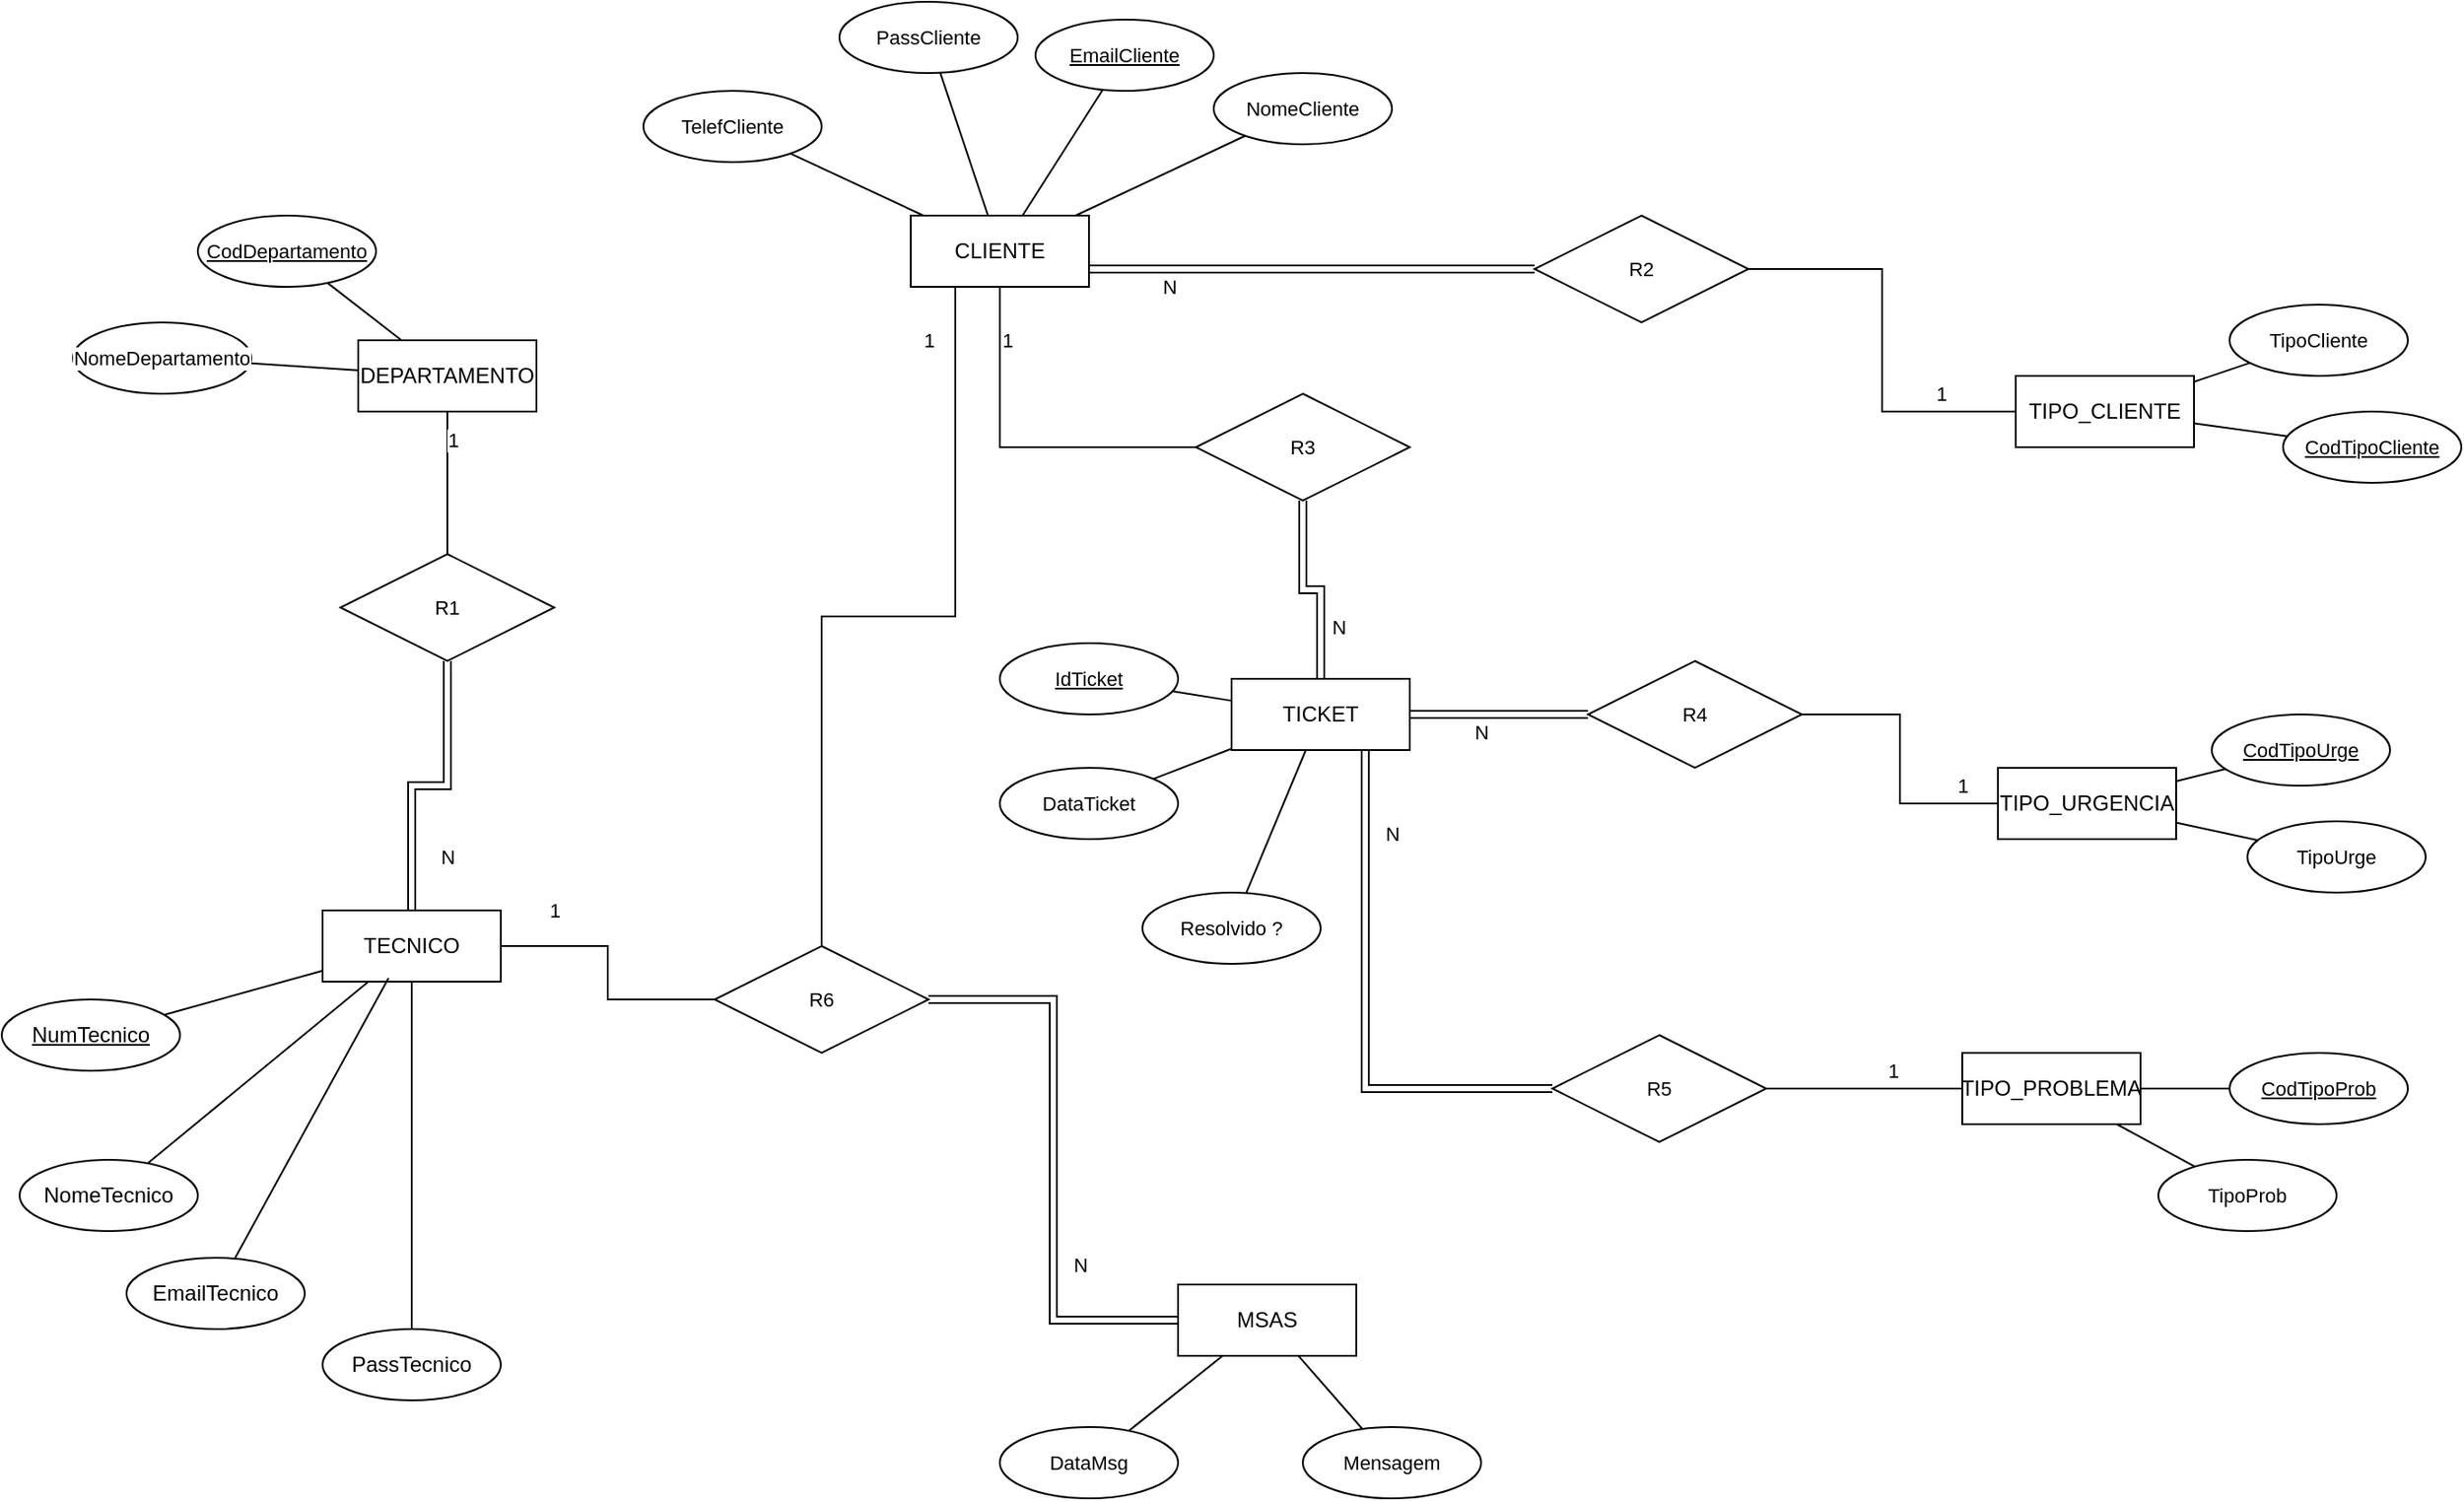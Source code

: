 <mxfile version="28.2.5">
  <diagram name="Página-1" id="FQ1c7I9twIS5Sq4vZ66V">
    <mxGraphModel dx="2310" dy="944" grid="1" gridSize="10" guides="1" tooltips="1" connect="1" arrows="1" fold="1" page="1" pageScale="1" pageWidth="827" pageHeight="1169" math="0" shadow="0">
      <root>
        <mxCell id="0" />
        <mxCell id="1" parent="0" />
        <mxCell id="I4Ivyc5nr6ezCGU0jaoF-1" value="DEPARTAMENTO" style="whiteSpace=wrap;html=1;align=center;" parent="1" vertex="1">
          <mxGeometry x="-60" y="240" width="100" height="40" as="geometry" />
        </mxCell>
        <mxCell id="I4Ivyc5nr6ezCGU0jaoF-2" value="TECNICO" style="whiteSpace=wrap;html=1;align=center;" parent="1" vertex="1">
          <mxGeometry x="-80" y="560" width="100" height="40" as="geometry" />
        </mxCell>
        <mxCell id="I4Ivyc5nr6ezCGU0jaoF-3" value="CLIENTE" style="whiteSpace=wrap;html=1;align=center;" parent="1" vertex="1">
          <mxGeometry x="250" y="170" width="100" height="40" as="geometry" />
        </mxCell>
        <mxCell id="I4Ivyc5nr6ezCGU0jaoF-4" value="TIPO_CLIENTE" style="whiteSpace=wrap;html=1;align=center;" parent="1" vertex="1">
          <mxGeometry x="870" y="260" width="100" height="40" as="geometry" />
        </mxCell>
        <mxCell id="I4Ivyc5nr6ezCGU0jaoF-5" value="TIPO_URGENCIA" style="whiteSpace=wrap;html=1;align=center;" parent="1" vertex="1">
          <mxGeometry x="860" y="480" width="100" height="40" as="geometry" />
        </mxCell>
        <mxCell id="I4Ivyc5nr6ezCGU0jaoF-6" value="TIPO_PROBLEMA" style="whiteSpace=wrap;html=1;align=center;" parent="1" vertex="1">
          <mxGeometry x="840" y="640" width="100" height="40" as="geometry" />
        </mxCell>
        <mxCell id="I4Ivyc5nr6ezCGU0jaoF-7" value="TICKET" style="whiteSpace=wrap;html=1;align=center;" parent="1" vertex="1">
          <mxGeometry x="430" y="430" width="100" height="40" as="geometry" />
        </mxCell>
        <mxCell id="I4Ivyc5nr6ezCGU0jaoF-8" value="MSAS" style="whiteSpace=wrap;html=1;align=center;" parent="1" vertex="1">
          <mxGeometry x="400" y="770" width="100" height="40" as="geometry" />
        </mxCell>
        <mxCell id="I4Ivyc5nr6ezCGU0jaoF-16" style="edgeStyle=none;shape=connector;rounded=0;orthogonalLoop=1;jettySize=auto;html=1;strokeColor=default;align=center;verticalAlign=middle;fontFamily=Helvetica;fontSize=11;fontColor=default;labelBackgroundColor=default;endArrow=none;endFill=0;" parent="1" source="I4Ivyc5nr6ezCGU0jaoF-9" target="I4Ivyc5nr6ezCGU0jaoF-2" edge="1">
          <mxGeometry relative="1" as="geometry" />
        </mxCell>
        <mxCell id="I4Ivyc5nr6ezCGU0jaoF-9" value="NumTecnico" style="ellipse;whiteSpace=wrap;html=1;align=center;fontStyle=4;" parent="1" vertex="1">
          <mxGeometry x="-260" y="610" width="100" height="40" as="geometry" />
        </mxCell>
        <mxCell id="I4Ivyc5nr6ezCGU0jaoF-15" style="edgeStyle=none;shape=connector;rounded=0;orthogonalLoop=1;jettySize=auto;html=1;strokeColor=default;align=center;verticalAlign=middle;fontFamily=Helvetica;fontSize=11;fontColor=default;labelBackgroundColor=default;endArrow=none;endFill=0;" parent="1" source="I4Ivyc5nr6ezCGU0jaoF-10" target="I4Ivyc5nr6ezCGU0jaoF-2" edge="1">
          <mxGeometry relative="1" as="geometry" />
        </mxCell>
        <mxCell id="I4Ivyc5nr6ezCGU0jaoF-10" value="NomeTecnico" style="ellipse;whiteSpace=wrap;html=1;align=center;" parent="1" vertex="1">
          <mxGeometry x="-250" y="700" width="100" height="40" as="geometry" />
        </mxCell>
        <mxCell id="I4Ivyc5nr6ezCGU0jaoF-11" value="EmailTecnico" style="ellipse;whiteSpace=wrap;html=1;align=center;" parent="1" vertex="1">
          <mxGeometry x="-190" y="755" width="100" height="40" as="geometry" />
        </mxCell>
        <mxCell id="I4Ivyc5nr6ezCGU0jaoF-14" style="edgeStyle=none;shape=connector;rounded=0;orthogonalLoop=1;jettySize=auto;html=1;strokeColor=default;align=center;verticalAlign=middle;fontFamily=Helvetica;fontSize=11;fontColor=default;labelBackgroundColor=default;endArrow=none;endFill=0;" parent="1" source="I4Ivyc5nr6ezCGU0jaoF-12" target="I4Ivyc5nr6ezCGU0jaoF-2" edge="1">
          <mxGeometry relative="1" as="geometry" />
        </mxCell>
        <mxCell id="I4Ivyc5nr6ezCGU0jaoF-12" value="PassTecnico" style="ellipse;whiteSpace=wrap;html=1;align=center;" parent="1" vertex="1">
          <mxGeometry x="-80" y="795" width="100" height="40" as="geometry" />
        </mxCell>
        <mxCell id="I4Ivyc5nr6ezCGU0jaoF-13" style="rounded=0;orthogonalLoop=1;jettySize=auto;html=1;entryX=0.37;entryY=0.95;entryDx=0;entryDy=0;entryPerimeter=0;endArrow=none;endFill=0;" parent="1" source="I4Ivyc5nr6ezCGU0jaoF-11" target="I4Ivyc5nr6ezCGU0jaoF-2" edge="1">
          <mxGeometry relative="1" as="geometry" />
        </mxCell>
        <mxCell id="gHh-t5LjryJ9jWmuORSJ-4" style="edgeStyle=none;shape=connector;rounded=0;orthogonalLoop=1;jettySize=auto;html=1;strokeColor=default;align=center;verticalAlign=middle;fontFamily=Helvetica;fontSize=11;fontColor=default;labelBackgroundColor=default;endArrow=none;endFill=0;" edge="1" parent="1" source="gHh-t5LjryJ9jWmuORSJ-1" target="I4Ivyc5nr6ezCGU0jaoF-8">
          <mxGeometry relative="1" as="geometry" />
        </mxCell>
        <mxCell id="gHh-t5LjryJ9jWmuORSJ-1" value="DataMsg" style="ellipse;whiteSpace=wrap;html=1;align=center;fontFamily=Helvetica;fontSize=11;fontColor=default;labelBackgroundColor=default;" vertex="1" parent="1">
          <mxGeometry x="300" y="850" width="100" height="40" as="geometry" />
        </mxCell>
        <mxCell id="gHh-t5LjryJ9jWmuORSJ-3" style="edgeStyle=none;shape=connector;rounded=0;orthogonalLoop=1;jettySize=auto;html=1;strokeColor=default;align=center;verticalAlign=middle;fontFamily=Helvetica;fontSize=11;fontColor=default;labelBackgroundColor=default;endArrow=none;endFill=0;" edge="1" parent="1" source="gHh-t5LjryJ9jWmuORSJ-2" target="I4Ivyc5nr6ezCGU0jaoF-8">
          <mxGeometry relative="1" as="geometry" />
        </mxCell>
        <mxCell id="gHh-t5LjryJ9jWmuORSJ-2" value="Mensagem" style="ellipse;whiteSpace=wrap;html=1;align=center;fontFamily=Helvetica;fontSize=11;fontColor=default;labelBackgroundColor=default;" vertex="1" parent="1">
          <mxGeometry x="470" y="850" width="100" height="40" as="geometry" />
        </mxCell>
        <mxCell id="gHh-t5LjryJ9jWmuORSJ-8" style="edgeStyle=none;shape=connector;rounded=0;orthogonalLoop=1;jettySize=auto;html=1;strokeColor=default;align=center;verticalAlign=middle;fontFamily=Helvetica;fontSize=11;fontColor=default;labelBackgroundColor=default;endArrow=none;endFill=0;" edge="1" parent="1" source="gHh-t5LjryJ9jWmuORSJ-5" target="I4Ivyc5nr6ezCGU0jaoF-6">
          <mxGeometry relative="1" as="geometry" />
        </mxCell>
        <mxCell id="gHh-t5LjryJ9jWmuORSJ-5" value="TipoProb" style="ellipse;whiteSpace=wrap;html=1;align=center;fontFamily=Helvetica;fontSize=11;fontColor=default;labelBackgroundColor=default;" vertex="1" parent="1">
          <mxGeometry x="950" y="700" width="100" height="40" as="geometry" />
        </mxCell>
        <mxCell id="gHh-t5LjryJ9jWmuORSJ-7" style="edgeStyle=none;shape=connector;rounded=0;orthogonalLoop=1;jettySize=auto;html=1;strokeColor=default;align=center;verticalAlign=middle;fontFamily=Helvetica;fontSize=11;fontColor=default;labelBackgroundColor=default;endArrow=none;endFill=0;" edge="1" parent="1" source="gHh-t5LjryJ9jWmuORSJ-6" target="I4Ivyc5nr6ezCGU0jaoF-6">
          <mxGeometry relative="1" as="geometry" />
        </mxCell>
        <mxCell id="gHh-t5LjryJ9jWmuORSJ-6" value="CodTipoProb" style="ellipse;whiteSpace=wrap;html=1;align=center;fontStyle=4;fontFamily=Helvetica;fontSize=11;fontColor=default;labelBackgroundColor=default;" vertex="1" parent="1">
          <mxGeometry x="990" y="640" width="100" height="40" as="geometry" />
        </mxCell>
        <mxCell id="gHh-t5LjryJ9jWmuORSJ-10" style="edgeStyle=none;shape=connector;rounded=0;orthogonalLoop=1;jettySize=auto;html=1;strokeColor=default;align=center;verticalAlign=middle;fontFamily=Helvetica;fontSize=11;fontColor=default;labelBackgroundColor=default;endArrow=none;endFill=0;" edge="1" parent="1" source="gHh-t5LjryJ9jWmuORSJ-9" target="I4Ivyc5nr6ezCGU0jaoF-5">
          <mxGeometry relative="1" as="geometry" />
        </mxCell>
        <mxCell id="gHh-t5LjryJ9jWmuORSJ-9" value="TipoUrge" style="ellipse;whiteSpace=wrap;html=1;align=center;fontFamily=Helvetica;fontSize=11;fontColor=default;labelBackgroundColor=default;" vertex="1" parent="1">
          <mxGeometry x="1000" y="510" width="100" height="40" as="geometry" />
        </mxCell>
        <mxCell id="gHh-t5LjryJ9jWmuORSJ-13" style="edgeStyle=none;shape=connector;rounded=0;orthogonalLoop=1;jettySize=auto;html=1;strokeColor=default;align=center;verticalAlign=middle;fontFamily=Helvetica;fontSize=11;fontColor=default;labelBackgroundColor=default;endArrow=none;endFill=0;" edge="1" parent="1" source="gHh-t5LjryJ9jWmuORSJ-12" target="I4Ivyc5nr6ezCGU0jaoF-5">
          <mxGeometry relative="1" as="geometry" />
        </mxCell>
        <mxCell id="gHh-t5LjryJ9jWmuORSJ-12" value="CodTipoUrge" style="ellipse;whiteSpace=wrap;html=1;align=center;fontStyle=4;fontFamily=Helvetica;fontSize=11;fontColor=default;labelBackgroundColor=default;" vertex="1" parent="1">
          <mxGeometry x="980" y="450" width="100" height="40" as="geometry" />
        </mxCell>
        <mxCell id="gHh-t5LjryJ9jWmuORSJ-17" style="edgeStyle=none;shape=connector;rounded=0;orthogonalLoop=1;jettySize=auto;html=1;strokeColor=default;align=center;verticalAlign=middle;fontFamily=Helvetica;fontSize=11;fontColor=default;labelBackgroundColor=default;endArrow=none;endFill=0;" edge="1" parent="1" source="gHh-t5LjryJ9jWmuORSJ-15" target="I4Ivyc5nr6ezCGU0jaoF-4">
          <mxGeometry relative="1" as="geometry" />
        </mxCell>
        <mxCell id="gHh-t5LjryJ9jWmuORSJ-15" value="CodTipoCliente" style="ellipse;whiteSpace=wrap;html=1;align=center;fontStyle=4;fontFamily=Helvetica;fontSize=11;fontColor=default;labelBackgroundColor=default;" vertex="1" parent="1">
          <mxGeometry x="1020" y="280" width="100" height="40" as="geometry" />
        </mxCell>
        <mxCell id="gHh-t5LjryJ9jWmuORSJ-20" style="edgeStyle=none;shape=connector;rounded=0;orthogonalLoop=1;jettySize=auto;html=1;strokeColor=default;align=center;verticalAlign=middle;fontFamily=Helvetica;fontSize=11;fontColor=default;labelBackgroundColor=default;endArrow=none;endFill=0;" edge="1" parent="1" source="gHh-t5LjryJ9jWmuORSJ-16" target="I4Ivyc5nr6ezCGU0jaoF-4">
          <mxGeometry relative="1" as="geometry" />
        </mxCell>
        <mxCell id="gHh-t5LjryJ9jWmuORSJ-16" value="TipoCliente" style="ellipse;whiteSpace=wrap;html=1;align=center;fontFamily=Helvetica;fontSize=11;fontColor=default;labelBackgroundColor=default;" vertex="1" parent="1">
          <mxGeometry x="990" y="220" width="100" height="40" as="geometry" />
        </mxCell>
        <mxCell id="gHh-t5LjryJ9jWmuORSJ-27" style="edgeStyle=none;shape=connector;rounded=0;orthogonalLoop=1;jettySize=auto;html=1;strokeColor=default;align=center;verticalAlign=middle;fontFamily=Helvetica;fontSize=11;fontColor=default;labelBackgroundColor=default;endArrow=none;endFill=0;" edge="1" parent="1" source="gHh-t5LjryJ9jWmuORSJ-21" target="I4Ivyc5nr6ezCGU0jaoF-7">
          <mxGeometry relative="1" as="geometry" />
        </mxCell>
        <mxCell id="gHh-t5LjryJ9jWmuORSJ-21" value="IdTicket" style="ellipse;whiteSpace=wrap;html=1;align=center;fontStyle=4;fontFamily=Helvetica;fontSize=11;fontColor=default;labelBackgroundColor=default;" vertex="1" parent="1">
          <mxGeometry x="300" y="410" width="100" height="40" as="geometry" />
        </mxCell>
        <mxCell id="gHh-t5LjryJ9jWmuORSJ-24" style="edgeStyle=none;shape=connector;rounded=0;orthogonalLoop=1;jettySize=auto;html=1;strokeColor=default;align=center;verticalAlign=middle;fontFamily=Helvetica;fontSize=11;fontColor=default;labelBackgroundColor=default;endArrow=none;endFill=0;" edge="1" parent="1" source="gHh-t5LjryJ9jWmuORSJ-22" target="I4Ivyc5nr6ezCGU0jaoF-7">
          <mxGeometry relative="1" as="geometry" />
        </mxCell>
        <mxCell id="gHh-t5LjryJ9jWmuORSJ-22" value="DataTicket" style="ellipse;whiteSpace=wrap;html=1;align=center;fontFamily=Helvetica;fontSize=11;fontColor=default;labelBackgroundColor=default;" vertex="1" parent="1">
          <mxGeometry x="300" y="480" width="100" height="40" as="geometry" />
        </mxCell>
        <mxCell id="gHh-t5LjryJ9jWmuORSJ-26" style="edgeStyle=none;shape=connector;rounded=0;orthogonalLoop=1;jettySize=auto;html=1;strokeColor=default;align=center;verticalAlign=middle;fontFamily=Helvetica;fontSize=11;fontColor=default;labelBackgroundColor=default;endArrow=none;endFill=0;" edge="1" parent="1" source="gHh-t5LjryJ9jWmuORSJ-23" target="I4Ivyc5nr6ezCGU0jaoF-7">
          <mxGeometry relative="1" as="geometry" />
        </mxCell>
        <mxCell id="gHh-t5LjryJ9jWmuORSJ-23" value="Resolvido ?" style="ellipse;whiteSpace=wrap;html=1;align=center;fontFamily=Helvetica;fontSize=11;fontColor=default;labelBackgroundColor=default;" vertex="1" parent="1">
          <mxGeometry x="380" y="550" width="100" height="40" as="geometry" />
        </mxCell>
        <mxCell id="gHh-t5LjryJ9jWmuORSJ-33" style="edgeStyle=none;shape=connector;rounded=0;orthogonalLoop=1;jettySize=auto;html=1;strokeColor=default;align=center;verticalAlign=middle;fontFamily=Helvetica;fontSize=11;fontColor=default;labelBackgroundColor=default;endArrow=none;endFill=0;" edge="1" parent="1" source="gHh-t5LjryJ9jWmuORSJ-28" target="I4Ivyc5nr6ezCGU0jaoF-3">
          <mxGeometry relative="1" as="geometry" />
        </mxCell>
        <mxCell id="gHh-t5LjryJ9jWmuORSJ-28" value="EmailCliente" style="ellipse;whiteSpace=wrap;html=1;align=center;fontStyle=4;fontFamily=Helvetica;fontSize=11;fontColor=default;labelBackgroundColor=default;" vertex="1" parent="1">
          <mxGeometry x="320" y="60" width="100" height="40" as="geometry" />
        </mxCell>
        <mxCell id="gHh-t5LjryJ9jWmuORSJ-32" style="edgeStyle=none;shape=connector;rounded=0;orthogonalLoop=1;jettySize=auto;html=1;strokeColor=default;align=center;verticalAlign=middle;fontFamily=Helvetica;fontSize=11;fontColor=default;labelBackgroundColor=default;endArrow=none;endFill=0;" edge="1" parent="1" source="gHh-t5LjryJ9jWmuORSJ-29" target="I4Ivyc5nr6ezCGU0jaoF-3">
          <mxGeometry relative="1" as="geometry" />
        </mxCell>
        <mxCell id="gHh-t5LjryJ9jWmuORSJ-29" value="NomeCliente" style="ellipse;whiteSpace=wrap;html=1;align=center;fontFamily=Helvetica;fontSize=11;fontColor=default;labelBackgroundColor=default;" vertex="1" parent="1">
          <mxGeometry x="420" y="90" width="100" height="40" as="geometry" />
        </mxCell>
        <mxCell id="gHh-t5LjryJ9jWmuORSJ-34" style="edgeStyle=none;shape=connector;rounded=0;orthogonalLoop=1;jettySize=auto;html=1;strokeColor=default;align=center;verticalAlign=middle;fontFamily=Helvetica;fontSize=11;fontColor=default;labelBackgroundColor=default;endArrow=none;endFill=0;" edge="1" parent="1" source="gHh-t5LjryJ9jWmuORSJ-30" target="I4Ivyc5nr6ezCGU0jaoF-3">
          <mxGeometry relative="1" as="geometry" />
        </mxCell>
        <mxCell id="gHh-t5LjryJ9jWmuORSJ-30" value="PassCliente" style="ellipse;whiteSpace=wrap;html=1;align=center;fontFamily=Helvetica;fontSize=11;fontColor=default;labelBackgroundColor=default;" vertex="1" parent="1">
          <mxGeometry x="210" y="50" width="100" height="40" as="geometry" />
        </mxCell>
        <mxCell id="gHh-t5LjryJ9jWmuORSJ-35" style="edgeStyle=none;shape=connector;rounded=0;orthogonalLoop=1;jettySize=auto;html=1;strokeColor=default;align=center;verticalAlign=middle;fontFamily=Helvetica;fontSize=11;fontColor=default;labelBackgroundColor=default;endArrow=none;endFill=0;" edge="1" parent="1" source="gHh-t5LjryJ9jWmuORSJ-31" target="I4Ivyc5nr6ezCGU0jaoF-3">
          <mxGeometry relative="1" as="geometry" />
        </mxCell>
        <mxCell id="gHh-t5LjryJ9jWmuORSJ-31" value="TelefCliente" style="ellipse;whiteSpace=wrap;html=1;align=center;fontFamily=Helvetica;fontSize=11;fontColor=default;labelBackgroundColor=default;" vertex="1" parent="1">
          <mxGeometry x="100" y="100" width="100" height="40" as="geometry" />
        </mxCell>
        <mxCell id="gHh-t5LjryJ9jWmuORSJ-41" style="edgeStyle=none;shape=connector;rounded=0;orthogonalLoop=1;jettySize=auto;html=1;strokeColor=default;align=center;verticalAlign=middle;fontFamily=Helvetica;fontSize=11;fontColor=default;labelBackgroundColor=default;endArrow=none;endFill=0;" edge="1" parent="1" source="gHh-t5LjryJ9jWmuORSJ-36" target="I4Ivyc5nr6ezCGU0jaoF-1">
          <mxGeometry relative="1" as="geometry" />
        </mxCell>
        <mxCell id="gHh-t5LjryJ9jWmuORSJ-36" value="CodDepartamento" style="ellipse;whiteSpace=wrap;html=1;align=center;fontStyle=4;fontFamily=Helvetica;fontSize=11;fontColor=default;labelBackgroundColor=default;" vertex="1" parent="1">
          <mxGeometry x="-150" y="170" width="100" height="40" as="geometry" />
        </mxCell>
        <mxCell id="gHh-t5LjryJ9jWmuORSJ-40" style="edgeStyle=none;shape=connector;rounded=0;orthogonalLoop=1;jettySize=auto;html=1;strokeColor=default;align=center;verticalAlign=middle;fontFamily=Helvetica;fontSize=11;fontColor=default;labelBackgroundColor=default;endArrow=none;endFill=0;" edge="1" parent="1" source="gHh-t5LjryJ9jWmuORSJ-37" target="I4Ivyc5nr6ezCGU0jaoF-1">
          <mxGeometry relative="1" as="geometry" />
        </mxCell>
        <mxCell id="gHh-t5LjryJ9jWmuORSJ-37" value="NomeDepartamento" style="ellipse;whiteSpace=wrap;html=1;align=center;fontFamily=Helvetica;fontSize=11;fontColor=default;labelBackgroundColor=default;" vertex="1" parent="1">
          <mxGeometry x="-220" y="230" width="100" height="40" as="geometry" />
        </mxCell>
        <mxCell id="gHh-t5LjryJ9jWmuORSJ-43" style="shape=connector;rounded=0;orthogonalLoop=1;jettySize=auto;html=1;strokeColor=default;align=center;verticalAlign=middle;fontFamily=Helvetica;fontSize=11;fontColor=default;labelBackgroundColor=default;endArrow=none;endFill=0;edgeStyle=orthogonalEdgeStyle;" edge="1" parent="1" source="gHh-t5LjryJ9jWmuORSJ-42" target="I4Ivyc5nr6ezCGU0jaoF-1">
          <mxGeometry relative="1" as="geometry" />
        </mxCell>
        <mxCell id="gHh-t5LjryJ9jWmuORSJ-44" value="1" style="edgeLabel;html=1;align=center;verticalAlign=middle;resizable=0;points=[];fontFamily=Helvetica;fontSize=11;fontColor=default;labelBackgroundColor=default;" vertex="1" connectable="0" parent="gHh-t5LjryJ9jWmuORSJ-43">
          <mxGeometry x="0.603" y="-2" relative="1" as="geometry">
            <mxPoint x="1" as="offset" />
          </mxGeometry>
        </mxCell>
        <mxCell id="gHh-t5LjryJ9jWmuORSJ-69" style="edgeStyle=orthogonalEdgeStyle;shape=link;rounded=0;orthogonalLoop=1;jettySize=auto;html=1;strokeColor=default;align=center;verticalAlign=middle;fontFamily=Helvetica;fontSize=11;fontColor=default;labelBackgroundColor=default;endArrow=none;endFill=0;" edge="1" parent="1" source="gHh-t5LjryJ9jWmuORSJ-42" target="I4Ivyc5nr6ezCGU0jaoF-2">
          <mxGeometry relative="1" as="geometry" />
        </mxCell>
        <mxCell id="gHh-t5LjryJ9jWmuORSJ-70" value="N" style="edgeLabel;html=1;align=center;verticalAlign=middle;resizable=0;points=[];fontFamily=Helvetica;fontSize=11;fontColor=default;labelBackgroundColor=default;" vertex="1" connectable="0" parent="gHh-t5LjryJ9jWmuORSJ-69">
          <mxGeometry x="0.637" y="4" relative="1" as="geometry">
            <mxPoint x="16" y="-1" as="offset" />
          </mxGeometry>
        </mxCell>
        <mxCell id="gHh-t5LjryJ9jWmuORSJ-42" value="R1" style="shape=rhombus;perimeter=rhombusPerimeter;whiteSpace=wrap;html=1;align=center;fontFamily=Helvetica;fontSize=11;fontColor=default;labelBackgroundColor=default;" vertex="1" parent="1">
          <mxGeometry x="-70" y="360" width="120" height="60" as="geometry" />
        </mxCell>
        <mxCell id="gHh-t5LjryJ9jWmuORSJ-49" style="edgeStyle=orthogonalEdgeStyle;shape=link;rounded=0;orthogonalLoop=1;jettySize=auto;html=1;entryX=1;entryY=0.75;entryDx=0;entryDy=0;strokeColor=default;align=center;verticalAlign=middle;fontFamily=Helvetica;fontSize=11;fontColor=default;labelBackgroundColor=default;endArrow=none;endFill=0;" edge="1" parent="1" source="gHh-t5LjryJ9jWmuORSJ-48" target="I4Ivyc5nr6ezCGU0jaoF-3">
          <mxGeometry relative="1" as="geometry" />
        </mxCell>
        <mxCell id="gHh-t5LjryJ9jWmuORSJ-52" value="N" style="edgeLabel;html=1;align=center;verticalAlign=middle;resizable=0;points=[];fontFamily=Helvetica;fontSize=11;fontColor=default;labelBackgroundColor=default;" vertex="1" connectable="0" parent="gHh-t5LjryJ9jWmuORSJ-49">
          <mxGeometry x="0.632" y="2" relative="1" as="geometry">
            <mxPoint x="-1" y="8" as="offset" />
          </mxGeometry>
        </mxCell>
        <mxCell id="gHh-t5LjryJ9jWmuORSJ-50" style="edgeStyle=orthogonalEdgeStyle;shape=connector;rounded=0;orthogonalLoop=1;jettySize=auto;html=1;entryX=0;entryY=0.5;entryDx=0;entryDy=0;strokeColor=default;align=center;verticalAlign=middle;fontFamily=Helvetica;fontSize=11;fontColor=default;labelBackgroundColor=default;endArrow=none;endFill=0;" edge="1" parent="1" source="gHh-t5LjryJ9jWmuORSJ-48" target="I4Ivyc5nr6ezCGU0jaoF-4">
          <mxGeometry relative="1" as="geometry" />
        </mxCell>
        <mxCell id="gHh-t5LjryJ9jWmuORSJ-51" value="1" style="edgeLabel;html=1;align=center;verticalAlign=middle;resizable=0;points=[];fontFamily=Helvetica;fontSize=11;fontColor=default;labelBackgroundColor=default;" vertex="1" connectable="0" parent="gHh-t5LjryJ9jWmuORSJ-50">
          <mxGeometry x="0.63" relative="1" as="geometry">
            <mxPoint y="-10" as="offset" />
          </mxGeometry>
        </mxCell>
        <mxCell id="gHh-t5LjryJ9jWmuORSJ-48" value="R2" style="shape=rhombus;perimeter=rhombusPerimeter;whiteSpace=wrap;html=1;align=center;fontFamily=Helvetica;fontSize=11;fontColor=default;labelBackgroundColor=default;" vertex="1" parent="1">
          <mxGeometry x="600" y="170" width="120" height="60" as="geometry" />
        </mxCell>
        <mxCell id="gHh-t5LjryJ9jWmuORSJ-54" style="edgeStyle=orthogonalEdgeStyle;shape=connector;rounded=0;orthogonalLoop=1;jettySize=auto;html=1;strokeColor=default;align=center;verticalAlign=middle;fontFamily=Helvetica;fontSize=11;fontColor=default;labelBackgroundColor=default;endArrow=none;endFill=0;" edge="1" parent="1" source="gHh-t5LjryJ9jWmuORSJ-53" target="I4Ivyc5nr6ezCGU0jaoF-3">
          <mxGeometry relative="1" as="geometry" />
        </mxCell>
        <mxCell id="gHh-t5LjryJ9jWmuORSJ-57" value="1" style="edgeLabel;html=1;align=center;verticalAlign=middle;resizable=0;points=[];fontFamily=Helvetica;fontSize=11;fontColor=default;labelBackgroundColor=default;" vertex="1" connectable="0" parent="gHh-t5LjryJ9jWmuORSJ-54">
          <mxGeometry x="0.706" y="-4" relative="1" as="geometry">
            <mxPoint as="offset" />
          </mxGeometry>
        </mxCell>
        <mxCell id="gHh-t5LjryJ9jWmuORSJ-55" style="edgeStyle=orthogonalEdgeStyle;shape=link;rounded=0;orthogonalLoop=1;jettySize=auto;html=1;entryX=0.5;entryY=0;entryDx=0;entryDy=0;strokeColor=default;align=center;verticalAlign=middle;fontFamily=Helvetica;fontSize=11;fontColor=default;labelBackgroundColor=default;endArrow=none;endFill=0;" edge="1" parent="1" source="gHh-t5LjryJ9jWmuORSJ-53" target="I4Ivyc5nr6ezCGU0jaoF-7">
          <mxGeometry relative="1" as="geometry" />
        </mxCell>
        <mxCell id="gHh-t5LjryJ9jWmuORSJ-56" value="N" style="edgeLabel;html=1;align=center;verticalAlign=middle;resizable=0;points=[];fontFamily=Helvetica;fontSize=11;fontColor=default;labelBackgroundColor=default;" vertex="1" connectable="0" parent="gHh-t5LjryJ9jWmuORSJ-55">
          <mxGeometry x="0.475" y="6" relative="1" as="geometry">
            <mxPoint x="4" as="offset" />
          </mxGeometry>
        </mxCell>
        <mxCell id="gHh-t5LjryJ9jWmuORSJ-53" value="R3" style="shape=rhombus;perimeter=rhombusPerimeter;whiteSpace=wrap;html=1;align=center;fontFamily=Helvetica;fontSize=11;fontColor=default;labelBackgroundColor=default;" vertex="1" parent="1">
          <mxGeometry x="410" y="270" width="120" height="60" as="geometry" />
        </mxCell>
        <mxCell id="gHh-t5LjryJ9jWmuORSJ-59" style="edgeStyle=orthogonalEdgeStyle;shape=link;rounded=0;orthogonalLoop=1;jettySize=auto;html=1;strokeColor=default;align=center;verticalAlign=middle;fontFamily=Helvetica;fontSize=11;fontColor=default;labelBackgroundColor=default;endArrow=none;endFill=0;" edge="1" parent="1" source="gHh-t5LjryJ9jWmuORSJ-58" target="I4Ivyc5nr6ezCGU0jaoF-7">
          <mxGeometry relative="1" as="geometry" />
        </mxCell>
        <mxCell id="gHh-t5LjryJ9jWmuORSJ-62" value="N" style="edgeLabel;html=1;align=center;verticalAlign=middle;resizable=0;points=[];fontFamily=Helvetica;fontSize=11;fontColor=default;labelBackgroundColor=default;" vertex="1" connectable="0" parent="gHh-t5LjryJ9jWmuORSJ-59">
          <mxGeometry x="0.175" y="1" relative="1" as="geometry">
            <mxPoint x="-1" y="9" as="offset" />
          </mxGeometry>
        </mxCell>
        <mxCell id="gHh-t5LjryJ9jWmuORSJ-60" style="edgeStyle=orthogonalEdgeStyle;shape=connector;rounded=0;orthogonalLoop=1;jettySize=auto;html=1;entryX=0;entryY=0.5;entryDx=0;entryDy=0;strokeColor=default;align=center;verticalAlign=middle;fontFamily=Helvetica;fontSize=11;fontColor=default;labelBackgroundColor=default;endArrow=none;endFill=0;" edge="1" parent="1" source="gHh-t5LjryJ9jWmuORSJ-58" target="I4Ivyc5nr6ezCGU0jaoF-5">
          <mxGeometry relative="1" as="geometry" />
        </mxCell>
        <mxCell id="gHh-t5LjryJ9jWmuORSJ-61" value="1" style="edgeLabel;html=1;align=center;verticalAlign=middle;resizable=0;points=[];fontFamily=Helvetica;fontSize=11;fontColor=default;labelBackgroundColor=default;" vertex="1" connectable="0" parent="gHh-t5LjryJ9jWmuORSJ-60">
          <mxGeometry x="0.734" y="2" relative="1" as="geometry">
            <mxPoint x="1" y="-8" as="offset" />
          </mxGeometry>
        </mxCell>
        <mxCell id="gHh-t5LjryJ9jWmuORSJ-58" value="R4" style="shape=rhombus;perimeter=rhombusPerimeter;whiteSpace=wrap;html=1;align=center;fontFamily=Helvetica;fontSize=11;fontColor=default;labelBackgroundColor=default;" vertex="1" parent="1">
          <mxGeometry x="630" y="420" width="120" height="60" as="geometry" />
        </mxCell>
        <mxCell id="gHh-t5LjryJ9jWmuORSJ-64" style="edgeStyle=orthogonalEdgeStyle;shape=link;rounded=0;orthogonalLoop=1;jettySize=auto;html=1;entryX=0.75;entryY=1;entryDx=0;entryDy=0;strokeColor=default;align=center;verticalAlign=middle;fontFamily=Helvetica;fontSize=11;fontColor=default;labelBackgroundColor=default;endArrow=none;endFill=0;" edge="1" parent="1" source="gHh-t5LjryJ9jWmuORSJ-63" target="I4Ivyc5nr6ezCGU0jaoF-7">
          <mxGeometry relative="1" as="geometry" />
        </mxCell>
        <mxCell id="gHh-t5LjryJ9jWmuORSJ-66" value="N" style="edgeLabel;html=1;align=center;verticalAlign=middle;resizable=0;points=[];fontFamily=Helvetica;fontSize=11;fontColor=default;labelBackgroundColor=default;" vertex="1" connectable="0" parent="gHh-t5LjryJ9jWmuORSJ-64">
          <mxGeometry x="0.659" y="-1" relative="1" as="geometry">
            <mxPoint x="14" y="-4" as="offset" />
          </mxGeometry>
        </mxCell>
        <mxCell id="gHh-t5LjryJ9jWmuORSJ-65" style="edgeStyle=orthogonalEdgeStyle;shape=connector;rounded=0;orthogonalLoop=1;jettySize=auto;html=1;entryX=0;entryY=0.5;entryDx=0;entryDy=0;strokeColor=default;align=center;verticalAlign=middle;fontFamily=Helvetica;fontSize=11;fontColor=default;labelBackgroundColor=default;endArrow=none;endFill=0;" edge="1" parent="1" source="gHh-t5LjryJ9jWmuORSJ-63" target="I4Ivyc5nr6ezCGU0jaoF-6">
          <mxGeometry relative="1" as="geometry" />
        </mxCell>
        <mxCell id="gHh-t5LjryJ9jWmuORSJ-67" value="1" style="edgeLabel;html=1;align=center;verticalAlign=middle;resizable=0;points=[];fontFamily=Helvetica;fontSize=11;fontColor=default;labelBackgroundColor=default;" vertex="1" connectable="0" parent="gHh-t5LjryJ9jWmuORSJ-65">
          <mxGeometry x="0.295" y="2" relative="1" as="geometry">
            <mxPoint y="-8" as="offset" />
          </mxGeometry>
        </mxCell>
        <mxCell id="gHh-t5LjryJ9jWmuORSJ-63" value="R5" style="shape=rhombus;perimeter=rhombusPerimeter;whiteSpace=wrap;html=1;align=center;fontFamily=Helvetica;fontSize=11;fontColor=default;labelBackgroundColor=default;" vertex="1" parent="1">
          <mxGeometry x="610" y="630" width="120" height="60" as="geometry" />
        </mxCell>
        <mxCell id="gHh-t5LjryJ9jWmuORSJ-72" style="edgeStyle=orthogonalEdgeStyle;shape=link;rounded=0;orthogonalLoop=1;jettySize=auto;html=1;entryX=0;entryY=0.5;entryDx=0;entryDy=0;strokeColor=default;align=center;verticalAlign=middle;fontFamily=Helvetica;fontSize=11;fontColor=default;labelBackgroundColor=default;endArrow=none;endFill=0;" edge="1" parent="1" source="gHh-t5LjryJ9jWmuORSJ-68" target="I4Ivyc5nr6ezCGU0jaoF-8">
          <mxGeometry relative="1" as="geometry" />
        </mxCell>
        <mxCell id="gHh-t5LjryJ9jWmuORSJ-73" value="N" style="edgeLabel;html=1;align=center;verticalAlign=middle;resizable=0;points=[];fontFamily=Helvetica;fontSize=11;fontColor=default;labelBackgroundColor=default;" vertex="1" connectable="0" parent="gHh-t5LjryJ9jWmuORSJ-72">
          <mxGeometry x="0.363" y="-2" relative="1" as="geometry">
            <mxPoint x="17" y="1" as="offset" />
          </mxGeometry>
        </mxCell>
        <mxCell id="gHh-t5LjryJ9jWmuORSJ-75" style="edgeStyle=orthogonalEdgeStyle;shape=connector;rounded=0;orthogonalLoop=1;jettySize=auto;html=1;entryX=1;entryY=0.5;entryDx=0;entryDy=0;strokeColor=default;align=center;verticalAlign=middle;fontFamily=Helvetica;fontSize=11;fontColor=default;labelBackgroundColor=default;endArrow=none;endFill=0;" edge="1" parent="1" source="gHh-t5LjryJ9jWmuORSJ-68" target="I4Ivyc5nr6ezCGU0jaoF-2">
          <mxGeometry relative="1" as="geometry" />
        </mxCell>
        <mxCell id="gHh-t5LjryJ9jWmuORSJ-78" value="1" style="edgeLabel;html=1;align=center;verticalAlign=middle;resizable=0;points=[];fontFamily=Helvetica;fontSize=11;fontColor=default;labelBackgroundColor=default;" vertex="1" connectable="0" parent="gHh-t5LjryJ9jWmuORSJ-75">
          <mxGeometry x="0.617" relative="1" as="geometry">
            <mxPoint x="1" y="-20" as="offset" />
          </mxGeometry>
        </mxCell>
        <mxCell id="gHh-t5LjryJ9jWmuORSJ-76" style="edgeStyle=orthogonalEdgeStyle;shape=connector;rounded=0;orthogonalLoop=1;jettySize=auto;html=1;entryX=0.25;entryY=1;entryDx=0;entryDy=0;strokeColor=default;align=center;verticalAlign=middle;fontFamily=Helvetica;fontSize=11;fontColor=default;labelBackgroundColor=default;endArrow=none;endFill=0;" edge="1" parent="1" source="gHh-t5LjryJ9jWmuORSJ-68" target="I4Ivyc5nr6ezCGU0jaoF-3">
          <mxGeometry relative="1" as="geometry" />
        </mxCell>
        <mxCell id="gHh-t5LjryJ9jWmuORSJ-77" value="1" style="edgeLabel;html=1;align=center;verticalAlign=middle;resizable=0;points=[];fontFamily=Helvetica;fontSize=11;fontColor=default;labelBackgroundColor=default;" vertex="1" connectable="0" parent="gHh-t5LjryJ9jWmuORSJ-76">
          <mxGeometry x="0.872" y="-5" relative="1" as="geometry">
            <mxPoint x="-20" y="1" as="offset" />
          </mxGeometry>
        </mxCell>
        <mxCell id="gHh-t5LjryJ9jWmuORSJ-68" value="R6" style="shape=rhombus;perimeter=rhombusPerimeter;whiteSpace=wrap;html=1;align=center;fontFamily=Helvetica;fontSize=11;fontColor=default;labelBackgroundColor=default;" vertex="1" parent="1">
          <mxGeometry x="140" y="580" width="120" height="60" as="geometry" />
        </mxCell>
      </root>
    </mxGraphModel>
  </diagram>
</mxfile>
